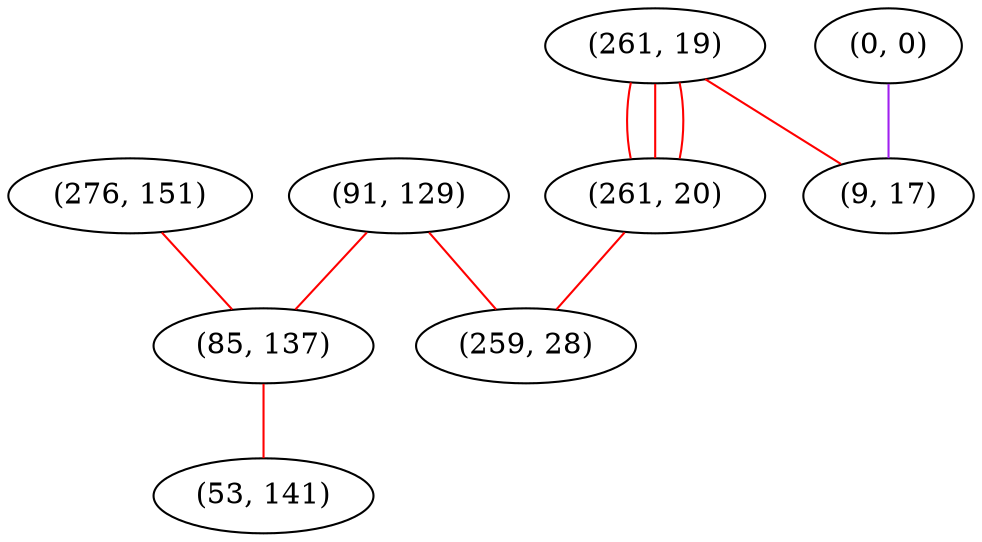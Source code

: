graph "" {
"(276, 151)";
"(91, 129)";
"(261, 19)";
"(85, 137)";
"(261, 20)";
"(0, 0)";
"(259, 28)";
"(9, 17)";
"(53, 141)";
"(276, 151)" -- "(85, 137)"  [color=red, key=0, weight=1];
"(91, 129)" -- "(85, 137)"  [color=red, key=0, weight=1];
"(91, 129)" -- "(259, 28)"  [color=red, key=0, weight=1];
"(261, 19)" -- "(261, 20)"  [color=red, key=0, weight=1];
"(261, 19)" -- "(261, 20)"  [color=red, key=1, weight=1];
"(261, 19)" -- "(261, 20)"  [color=red, key=2, weight=1];
"(261, 19)" -- "(9, 17)"  [color=red, key=0, weight=1];
"(85, 137)" -- "(53, 141)"  [color=red, key=0, weight=1];
"(261, 20)" -- "(259, 28)"  [color=red, key=0, weight=1];
"(0, 0)" -- "(9, 17)"  [color=purple, key=0, weight=4];
}
